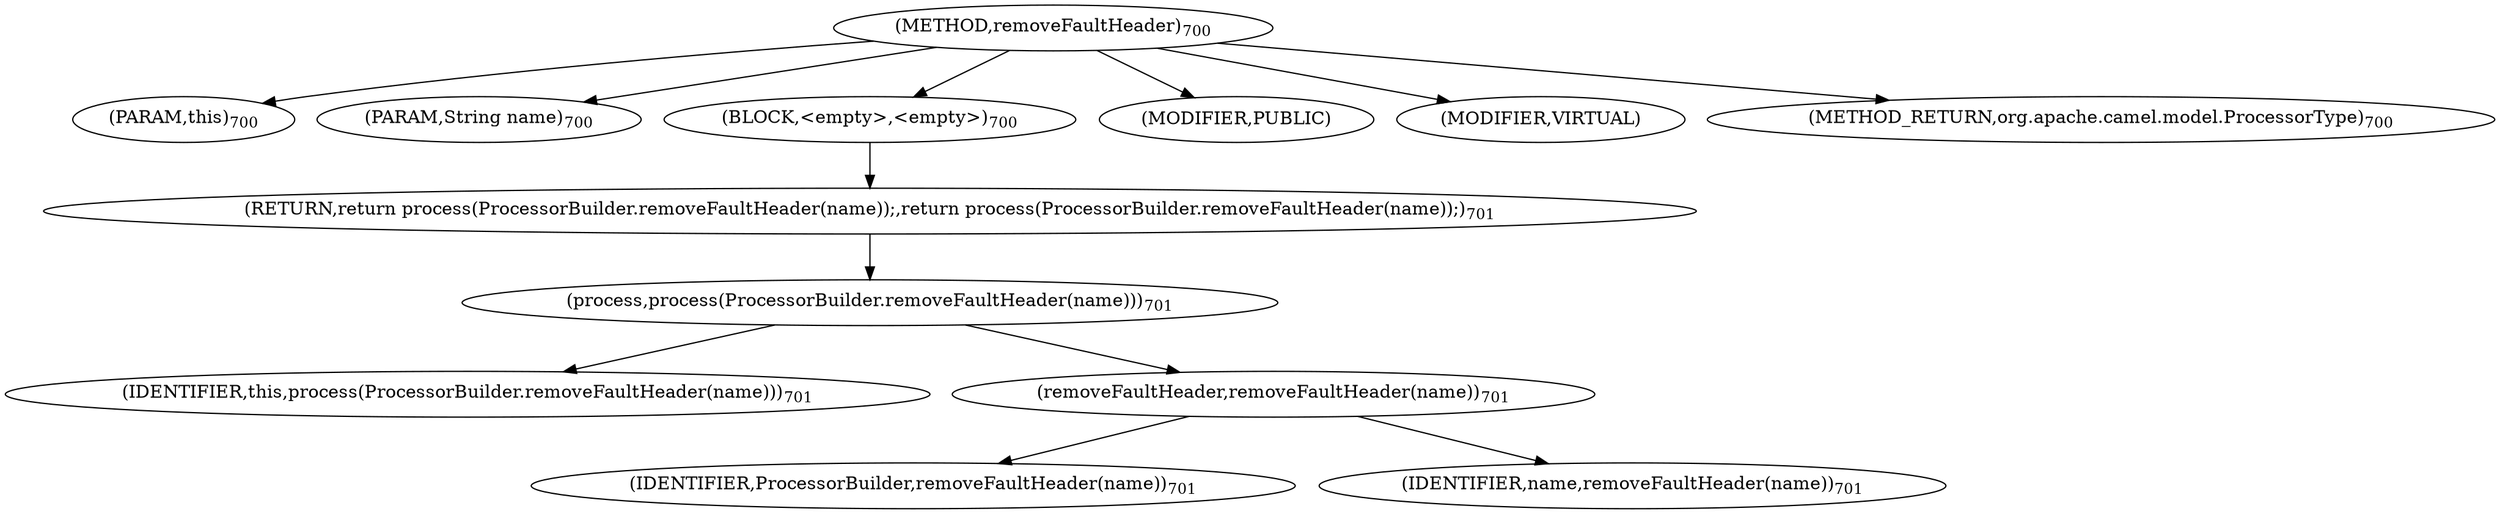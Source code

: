 digraph "removeFaultHeader" {  
"1372" [label = <(METHOD,removeFaultHeader)<SUB>700</SUB>> ]
"199" [label = <(PARAM,this)<SUB>700</SUB>> ]
"1373" [label = <(PARAM,String name)<SUB>700</SUB>> ]
"1374" [label = <(BLOCK,&lt;empty&gt;,&lt;empty&gt;)<SUB>700</SUB>> ]
"1375" [label = <(RETURN,return process(ProcessorBuilder.removeFaultHeader(name));,return process(ProcessorBuilder.removeFaultHeader(name));)<SUB>701</SUB>> ]
"1376" [label = <(process,process(ProcessorBuilder.removeFaultHeader(name)))<SUB>701</SUB>> ]
"198" [label = <(IDENTIFIER,this,process(ProcessorBuilder.removeFaultHeader(name)))<SUB>701</SUB>> ]
"1377" [label = <(removeFaultHeader,removeFaultHeader(name))<SUB>701</SUB>> ]
"1378" [label = <(IDENTIFIER,ProcessorBuilder,removeFaultHeader(name))<SUB>701</SUB>> ]
"1379" [label = <(IDENTIFIER,name,removeFaultHeader(name))<SUB>701</SUB>> ]
"1380" [label = <(MODIFIER,PUBLIC)> ]
"1381" [label = <(MODIFIER,VIRTUAL)> ]
"1382" [label = <(METHOD_RETURN,org.apache.camel.model.ProcessorType)<SUB>700</SUB>> ]
  "1372" -> "199" 
  "1372" -> "1373" 
  "1372" -> "1374" 
  "1372" -> "1380" 
  "1372" -> "1381" 
  "1372" -> "1382" 
  "1374" -> "1375" 
  "1375" -> "1376" 
  "1376" -> "198" 
  "1376" -> "1377" 
  "1377" -> "1378" 
  "1377" -> "1379" 
}
